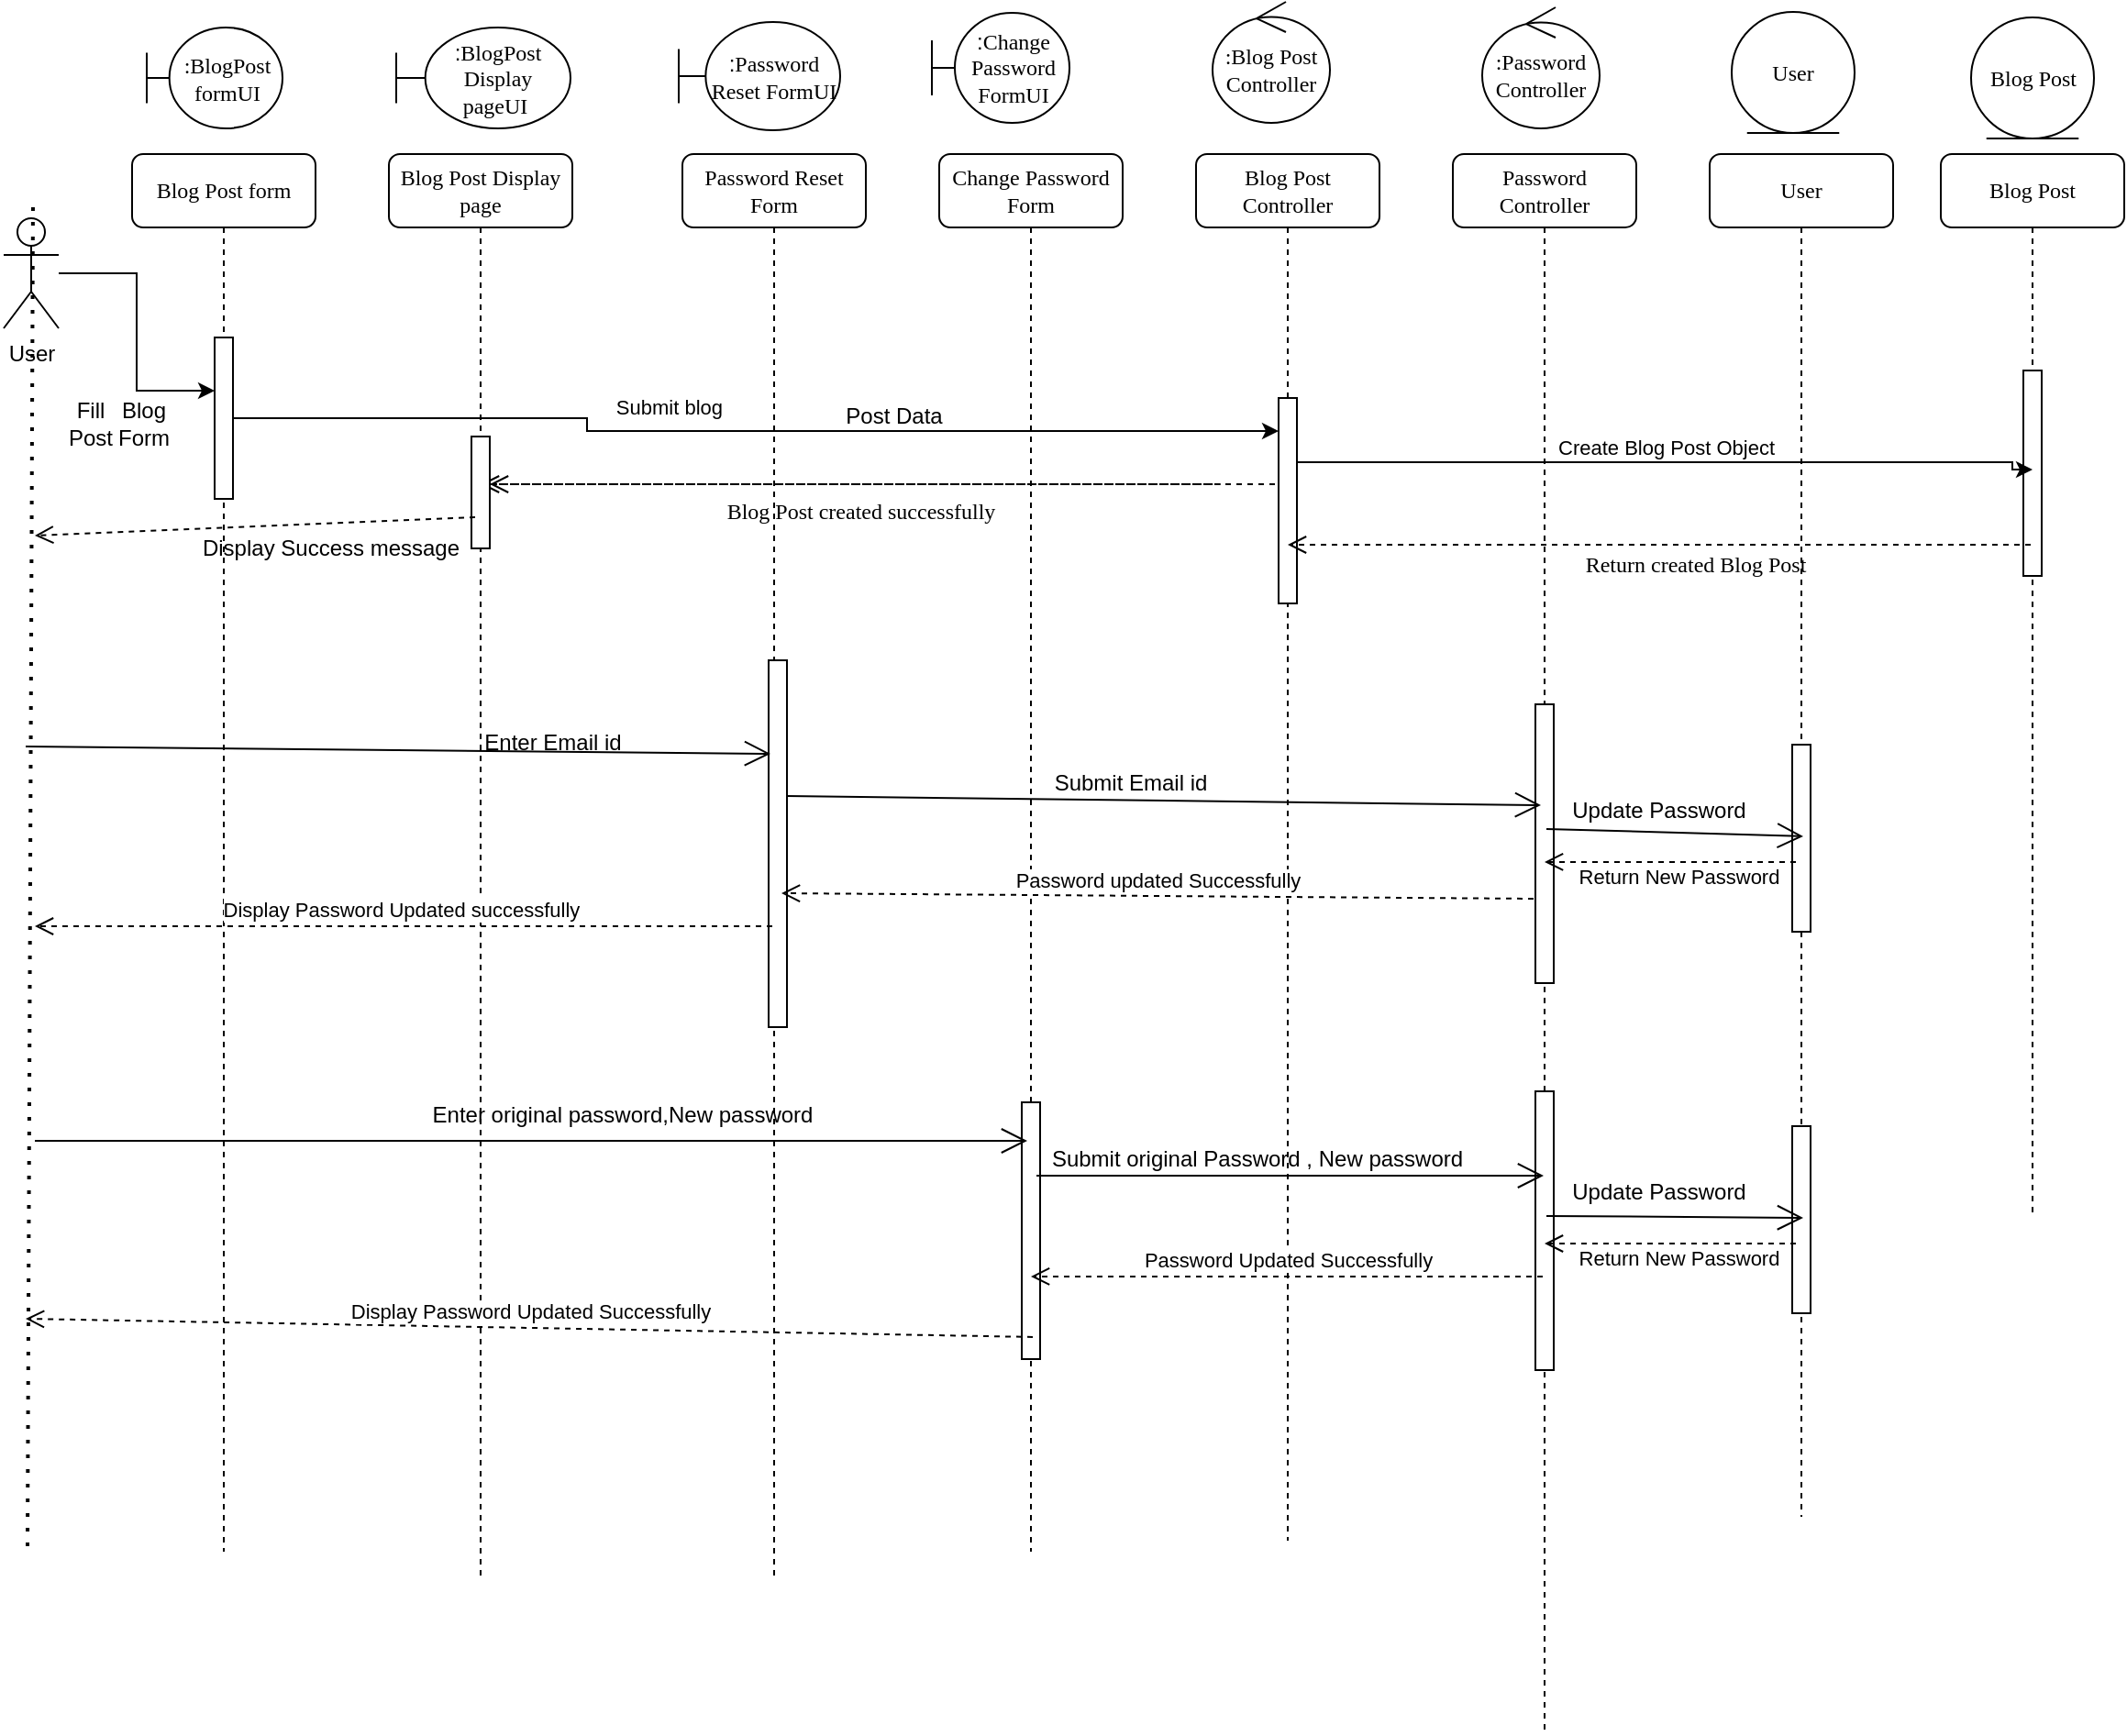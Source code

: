 <mxfile version="24.7.16">
  <diagram name="Page-1" id="13e1069c-82ec-6db2-03f1-153e76fe0fe0">
    <mxGraphModel grid="0" page="1" gridSize="10" guides="1" tooltips="1" connect="1" arrows="1" fold="1" pageScale="1" pageWidth="1100" pageHeight="850" background="none" math="0" shadow="0">
      <root>
        <mxCell id="0" />
        <mxCell id="1" parent="0" />
        <mxCell id="7baba1c4bc27f4b0-2" value="Blog Post Display page" style="shape=umlLifeline;perimeter=lifelinePerimeter;whiteSpace=wrap;html=1;container=1;collapsible=0;recursiveResize=0;outlineConnect=0;rounded=1;shadow=0;comic=0;labelBackgroundColor=none;strokeWidth=1;fontFamily=Verdana;fontSize=12;align=center;" vertex="1" parent="1">
          <mxGeometry x="240" y="80" width="100" height="775" as="geometry" />
        </mxCell>
        <mxCell id="7baba1c4bc27f4b0-3" value="Password Reset Form" style="shape=umlLifeline;perimeter=lifelinePerimeter;whiteSpace=wrap;html=1;container=1;collapsible=0;recursiveResize=0;outlineConnect=0;rounded=1;shadow=0;comic=0;labelBackgroundColor=none;strokeWidth=1;fontFamily=Verdana;fontSize=12;align=center;" vertex="1" parent="1">
          <mxGeometry x="400" y="80" width="100" height="777" as="geometry" />
        </mxCell>
        <mxCell id="7baba1c4bc27f4b0-13" value="" style="html=1;points=[];perimeter=orthogonalPerimeter;rounded=0;shadow=0;comic=0;labelBackgroundColor=none;strokeWidth=1;fontFamily=Verdana;fontSize=12;align=center;" vertex="1" parent="7baba1c4bc27f4b0-3">
          <mxGeometry x="47" y="276" width="10" height="200" as="geometry" />
        </mxCell>
        <mxCell id="7baba1c4bc27f4b0-4" value="Change Password Form" style="shape=umlLifeline;perimeter=lifelinePerimeter;whiteSpace=wrap;html=1;container=1;collapsible=0;recursiveResize=0;outlineConnect=0;rounded=1;shadow=0;comic=0;labelBackgroundColor=none;strokeWidth=1;fontFamily=Verdana;fontSize=12;align=center;" vertex="1" parent="1">
          <mxGeometry x="540" y="80" width="100" height="762" as="geometry" />
        </mxCell>
        <mxCell id="7baba1c4bc27f4b0-5" value="Blog Post&lt;div&gt;Controller&lt;br&gt;&lt;/div&gt;" style="shape=umlLifeline;perimeter=lifelinePerimeter;whiteSpace=wrap;html=1;container=1;collapsible=0;recursiveResize=0;outlineConnect=0;rounded=1;shadow=0;comic=0;labelBackgroundColor=none;strokeWidth=1;fontFamily=Verdana;fontSize=12;align=center;" vertex="1" parent="1">
          <mxGeometry x="680" y="80" width="100" height="756" as="geometry" />
        </mxCell>
        <mxCell id="7baba1c4bc27f4b0-6" value="Password Controller" style="shape=umlLifeline;perimeter=lifelinePerimeter;whiteSpace=wrap;html=1;container=1;collapsible=0;recursiveResize=0;outlineConnect=0;rounded=1;shadow=0;comic=0;labelBackgroundColor=none;strokeWidth=1;fontFamily=Verdana;fontSize=12;align=center;" vertex="1" parent="1">
          <mxGeometry x="820" y="80" width="100" height="861" as="geometry" />
        </mxCell>
        <mxCell id="7baba1c4bc27f4b0-28" value="" style="html=1;points=[];perimeter=orthogonalPerimeter;rounded=0;shadow=0;comic=0;labelBackgroundColor=none;strokeWidth=1;fontFamily=Verdana;fontSize=12;align=center;" vertex="1" parent="7baba1c4bc27f4b0-6">
          <mxGeometry x="45" y="300" width="10" height="152" as="geometry" />
        </mxCell>
        <mxCell id="M-AJhfs6bhue7CbsX_gP-45" value="" style="html=1;points=[];perimeter=orthogonalPerimeter;rounded=0;shadow=0;comic=0;labelBackgroundColor=none;strokeWidth=1;fontFamily=Verdana;fontSize=12;align=center;" vertex="1" parent="7baba1c4bc27f4b0-6">
          <mxGeometry x="45" y="511" width="10" height="152" as="geometry" />
        </mxCell>
        <mxCell id="7baba1c4bc27f4b0-7" value="User" style="shape=umlLifeline;perimeter=lifelinePerimeter;whiteSpace=wrap;html=1;container=1;collapsible=0;recursiveResize=0;outlineConnect=0;rounded=1;shadow=0;comic=0;labelBackgroundColor=none;strokeWidth=1;fontFamily=Verdana;fontSize=12;align=center;" vertex="1" parent="1">
          <mxGeometry x="960" y="80" width="100" height="743" as="geometry" />
        </mxCell>
        <mxCell id="M-AJhfs6bhue7CbsX_gP-37" value="Update Password" style="text;html=1;align=center;verticalAlign=middle;resizable=0;points=[];autosize=1;strokeColor=none;fillColor=none;" vertex="1" parent="7baba1c4bc27f4b0-7">
          <mxGeometry x="-85" y="345" width="113" height="26" as="geometry" />
        </mxCell>
        <mxCell id="7baba1c4bc27f4b0-8" value="Blog Post form" style="shape=umlLifeline;perimeter=lifelinePerimeter;whiteSpace=wrap;html=1;container=1;collapsible=0;recursiveResize=0;outlineConnect=0;rounded=1;shadow=0;comic=0;labelBackgroundColor=none;strokeWidth=1;fontFamily=Verdana;fontSize=12;align=center;" vertex="1" parent="1">
          <mxGeometry x="100" y="80" width="100" height="762" as="geometry" />
        </mxCell>
        <mxCell id="M-AJhfs6bhue7CbsX_gP-2" style="edgeStyle=orthogonalEdgeStyle;rounded=0;orthogonalLoop=1;jettySize=auto;html=1;" edge="1" parent="7baba1c4bc27f4b0-8" source="7baba1c4bc27f4b0-9" target="7baba1c4bc27f4b0-8">
          <mxGeometry relative="1" as="geometry">
            <Array as="points">
              <mxPoint x="53" y="57" />
              <mxPoint x="53" y="57" />
            </Array>
          </mxGeometry>
        </mxCell>
        <mxCell id="7baba1c4bc27f4b0-9" value="" style="html=1;points=[];perimeter=orthogonalPerimeter;rounded=0;shadow=0;comic=0;labelBackgroundColor=none;strokeWidth=1;fontFamily=Verdana;fontSize=12;align=center;" vertex="1" parent="7baba1c4bc27f4b0-8">
          <mxGeometry x="45" y="100" width="10" height="88" as="geometry" />
        </mxCell>
        <mxCell id="7baba1c4bc27f4b0-19" value="" style="html=1;points=[];perimeter=orthogonalPerimeter;rounded=0;shadow=0;comic=0;labelBackgroundColor=none;strokeWidth=1;fontFamily=Verdana;fontSize=12;align=center;" vertex="1" parent="1">
          <mxGeometry x="725" y="213" width="10" height="112" as="geometry" />
        </mxCell>
        <mxCell id="7baba1c4bc27f4b0-21" value="Blog Post created successfully" style="html=1;verticalAlign=bottom;endArrow=open;dashed=1;endSize=8;labelBackgroundColor=none;fontFamily=Verdana;fontSize=12;edgeStyle=elbowEdgeStyle;elbow=vertical;" edge="1" parent="1" source="7baba1c4bc27f4b0-10" target="7baba1c4bc27f4b0-2">
          <mxGeometry x="0.491" y="24" relative="1" as="geometry">
            <mxPoint x="593" y="260" as="targetPoint" />
            <Array as="points">
              <mxPoint x="698" y="260" />
            </Array>
            <mxPoint x="723" y="260" as="sourcePoint" />
            <mxPoint as="offset" />
          </mxGeometry>
        </mxCell>
        <mxCell id="7baba1c4bc27f4b0-22" value="" style="html=1;points=[];perimeter=orthogonalPerimeter;rounded=0;shadow=0;comic=0;labelBackgroundColor=none;strokeWidth=1;fontFamily=Verdana;fontSize=12;align=center;" vertex="1" parent="1">
          <mxGeometry x="585" y="597" width="10" height="140" as="geometry" />
        </mxCell>
        <mxCell id="7baba1c4bc27f4b0-25" value="" style="html=1;points=[];perimeter=orthogonalPerimeter;rounded=0;shadow=0;comic=0;labelBackgroundColor=none;strokeColor=#000000;strokeWidth=1;fillColor=#FFFFFF;fontFamily=Verdana;fontSize=12;fontColor=#000000;align=center;" vertex="1" parent="1">
          <mxGeometry x="1005" y="402" width="10" height="102" as="geometry" />
        </mxCell>
        <mxCell id="M-AJhfs6bhue7CbsX_gP-3" value="User" style="shape=umlActor;verticalLabelPosition=bottom;verticalAlign=top;html=1;outlineConnect=0;" vertex="1" parent="1">
          <mxGeometry x="30" y="115" width="30" height="60" as="geometry" />
        </mxCell>
        <mxCell id="M-AJhfs6bhue7CbsX_gP-6" value="Fill&lt;div&gt;Post&lt;/div&gt;" style="text;html=1;align=center;verticalAlign=middle;resizable=0;points=[];autosize=1;strokeColor=none;fillColor=none;" vertex="1" parent="1">
          <mxGeometry x="52" y="207" width="50" height="40" as="geometry" />
        </mxCell>
        <mxCell id="M-AJhfs6bhue7CbsX_gP-7" style="edgeStyle=orthogonalEdgeStyle;rounded=0;orthogonalLoop=1;jettySize=auto;html=1;" edge="1" parent="1" source="7baba1c4bc27f4b0-9">
          <mxGeometry relative="1" as="geometry">
            <mxPoint x="725" y="231" as="targetPoint" />
            <Array as="points">
              <mxPoint x="348" y="224" />
              <mxPoint x="348" y="231" />
            </Array>
          </mxGeometry>
        </mxCell>
        <mxCell id="M-AJhfs6bhue7CbsX_gP-11" value="Submit blog&amp;nbsp;" style="edgeLabel;html=1;align=center;verticalAlign=middle;resizable=0;points=[];" connectable="0" vertex="1" parent="M-AJhfs6bhue7CbsX_gP-7">
          <mxGeometry x="-0.049" relative="1" as="geometry">
            <mxPoint x="-29" y="-13" as="offset" />
          </mxGeometry>
        </mxCell>
        <mxCell id="M-AJhfs6bhue7CbsX_gP-12" value="Post Data" style="text;html=1;align=center;verticalAlign=middle;resizable=0;points=[];autosize=1;strokeColor=none;fillColor=none;" vertex="1" parent="1">
          <mxGeometry x="479" y="210" width="71" height="26" as="geometry" />
        </mxCell>
        <mxCell id="M-AJhfs6bhue7CbsX_gP-15" value="Blog Post" style="shape=umlLifeline;perimeter=lifelinePerimeter;whiteSpace=wrap;html=1;container=1;collapsible=0;recursiveResize=0;outlineConnect=0;rounded=1;shadow=0;comic=0;labelBackgroundColor=none;strokeWidth=1;fontFamily=Verdana;fontSize=12;align=center;" vertex="1" parent="1">
          <mxGeometry x="1086" y="80" width="100" height="580" as="geometry" />
        </mxCell>
        <mxCell id="M-AJhfs6bhue7CbsX_gP-16" value="" style="html=1;points=[];perimeter=orthogonalPerimeter;rounded=0;shadow=0;comic=0;labelBackgroundColor=none;strokeWidth=1;fontFamily=Verdana;fontSize=12;align=center;" vertex="1" parent="M-AJhfs6bhue7CbsX_gP-15">
          <mxGeometry x="45" y="118" width="10" height="112" as="geometry" />
        </mxCell>
        <mxCell id="M-AJhfs6bhue7CbsX_gP-18" style="edgeStyle=orthogonalEdgeStyle;rounded=0;orthogonalLoop=1;jettySize=auto;html=1;" edge="1" parent="1" source="7baba1c4bc27f4b0-19">
          <mxGeometry relative="1" as="geometry">
            <mxPoint x="1136" y="252" as="targetPoint" />
            <Array as="points">
              <mxPoint x="1125" y="248" />
              <mxPoint x="1125" y="252" />
            </Array>
          </mxGeometry>
        </mxCell>
        <mxCell id="M-AJhfs6bhue7CbsX_gP-20" value="Create Blog Post Object" style="edgeLabel;html=1;align=center;verticalAlign=middle;resizable=0;points=[];" connectable="0" vertex="1" parent="M-AJhfs6bhue7CbsX_gP-18">
          <mxGeometry x="-0.007" y="8" relative="1" as="geometry">
            <mxPoint as="offset" />
          </mxGeometry>
        </mxCell>
        <mxCell id="M-AJhfs6bhue7CbsX_gP-19" value="Return created Blog Post" style="html=1;verticalAlign=bottom;endArrow=open;dashed=1;endSize=8;labelBackgroundColor=none;fontFamily=Verdana;fontSize=12;edgeStyle=elbowEdgeStyle;elbow=vertical;" edge="1" parent="1" target="7baba1c4bc27f4b0-5">
          <mxGeometry x="-0.097" y="20" relative="1" as="geometry">
            <mxPoint x="741" y="293" as="targetPoint" />
            <Array as="points" />
            <mxPoint x="1135" y="293" as="sourcePoint" />
            <mxPoint as="offset" />
          </mxGeometry>
        </mxCell>
        <mxCell id="M-AJhfs6bhue7CbsX_gP-21" value="" style="html=1;verticalAlign=bottom;endArrow=open;dashed=1;endSize=8;labelBackgroundColor=none;fontFamily=Verdana;fontSize=12;edgeStyle=elbowEdgeStyle;elbow=vertical;" edge="1" parent="1" target="7baba1c4bc27f4b0-10">
          <mxGeometry relative="1" as="geometry">
            <mxPoint x="290" y="260" as="targetPoint" />
            <Array as="points">
              <mxPoint x="668" y="260" />
            </Array>
            <mxPoint x="723" y="260" as="sourcePoint" />
          </mxGeometry>
        </mxCell>
        <mxCell id="7baba1c4bc27f4b0-10" value="" style="html=1;points=[];perimeter=orthogonalPerimeter;rounded=0;shadow=0;comic=0;labelBackgroundColor=none;strokeWidth=1;fontFamily=Verdana;fontSize=12;align=center;" vertex="1" parent="1">
          <mxGeometry x="285" y="234" width="10" height="61" as="geometry" />
        </mxCell>
        <mxCell id="M-AJhfs6bhue7CbsX_gP-22" value="" style="edgeStyle=orthogonalEdgeStyle;rounded=0;orthogonalLoop=1;jettySize=auto;html=1;entryX=0;entryY=0.33;entryDx=0;entryDy=0;entryPerimeter=0;" edge="1" parent="1" source="M-AJhfs6bhue7CbsX_gP-3" target="7baba1c4bc27f4b0-9">
          <mxGeometry relative="1" as="geometry">
            <mxPoint x="60" y="170" as="sourcePoint" />
            <mxPoint x="150" y="226" as="targetPoint" />
            <Array as="points" />
          </mxGeometry>
        </mxCell>
        <mxCell id="M-AJhfs6bhue7CbsX_gP-5" value="Blog&lt;div&gt;Form&lt;/div&gt;" style="text;html=1;align=center;verticalAlign=middle;resizable=0;points=[];autosize=1;strokeColor=none;fillColor=none;" vertex="1" parent="1">
          <mxGeometry x="81" y="207" width="50" height="40" as="geometry" />
        </mxCell>
        <mxCell id="M-AJhfs6bhue7CbsX_gP-24" value="" style="html=1;verticalAlign=bottom;endArrow=open;dashed=1;endSize=8;curved=0;rounded=0;exitX=0.2;exitY=0.721;exitDx=0;exitDy=0;exitPerimeter=0;" edge="1" parent="1" source="7baba1c4bc27f4b0-10">
          <mxGeometry x="1" y="-241" relative="1" as="geometry">
            <mxPoint x="533" y="338" as="sourcePoint" />
            <mxPoint x="47" y="288" as="targetPoint" />
            <mxPoint x="-239" y="212" as="offset" />
          </mxGeometry>
        </mxCell>
        <mxCell id="M-AJhfs6bhue7CbsX_gP-27" value="Display Success message" style="text;html=1;align=center;verticalAlign=middle;resizable=0;points=[];autosize=1;strokeColor=none;fillColor=none;" vertex="1" parent="1">
          <mxGeometry x="129" y="282" width="158" height="26" as="geometry" />
        </mxCell>
        <mxCell id="M-AJhfs6bhue7CbsX_gP-28" value="" style="endArrow=open;endFill=1;endSize=12;html=1;rounded=0;entryX=0.1;entryY=0.255;entryDx=0;entryDy=0;entryPerimeter=0;" edge="1" parent="1" target="7baba1c4bc27f4b0-13">
          <mxGeometry width="160" relative="1" as="geometry">
            <mxPoint x="42" y="403" as="sourcePoint" />
            <mxPoint x="573" y="338" as="targetPoint" />
          </mxGeometry>
        </mxCell>
        <mxCell id="M-AJhfs6bhue7CbsX_gP-29" value="Enter Email id" style="text;html=1;align=center;verticalAlign=middle;resizable=0;points=[];autosize=1;strokeColor=none;fillColor=none;" vertex="1" parent="1">
          <mxGeometry x="282" y="388" width="93" height="26" as="geometry" />
        </mxCell>
        <mxCell id="M-AJhfs6bhue7CbsX_gP-30" value="Display Password Updated successfully&amp;nbsp;" style="html=1;verticalAlign=bottom;endArrow=open;dashed=1;endSize=8;curved=0;rounded=0;exitX=0.2;exitY=0.725;exitDx=0;exitDy=0;exitPerimeter=0;" edge="1" parent="1" source="7baba1c4bc27f4b0-13">
          <mxGeometry relative="1" as="geometry">
            <mxPoint x="533" y="324" as="sourcePoint" />
            <mxPoint x="47" y="501" as="targetPoint" />
          </mxGeometry>
        </mxCell>
        <mxCell id="M-AJhfs6bhue7CbsX_gP-32" value="" style="endArrow=open;endFill=1;endSize=12;html=1;rounded=0;entryX=0.3;entryY=0.362;entryDx=0;entryDy=0;entryPerimeter=0;exitX=1;exitY=0.37;exitDx=0;exitDy=0;exitPerimeter=0;" edge="1" parent="1" source="7baba1c4bc27f4b0-13" target="7baba1c4bc27f4b0-28">
          <mxGeometry width="160" relative="1" as="geometry">
            <mxPoint x="413" y="524" as="sourcePoint" />
            <mxPoint x="573" y="524" as="targetPoint" />
          </mxGeometry>
        </mxCell>
        <mxCell id="M-AJhfs6bhue7CbsX_gP-33" value="Submit Email id" style="text;html=1;align=center;verticalAlign=middle;resizable=0;points=[];autosize=1;strokeColor=none;fillColor=none;" vertex="1" parent="1">
          <mxGeometry x="593" y="410" width="101" height="26" as="geometry" />
        </mxCell>
        <mxCell id="M-AJhfs6bhue7CbsX_gP-34" value="Password updated Successfully" style="html=1;verticalAlign=bottom;endArrow=open;dashed=1;endSize=8;curved=0;rounded=0;entryX=0.7;entryY=0.635;entryDx=0;entryDy=0;entryPerimeter=0;" edge="1" parent="1" target="7baba1c4bc27f4b0-13">
          <mxGeometry relative="1" as="geometry">
            <mxPoint x="864" y="486" as="sourcePoint" />
            <mxPoint x="453" y="524" as="targetPoint" />
          </mxGeometry>
        </mxCell>
        <mxCell id="M-AJhfs6bhue7CbsX_gP-36" value="" style="endArrow=open;endFill=1;endSize=12;html=1;rounded=0;entryX=0.6;entryY=0.49;entryDx=0;entryDy=0;entryPerimeter=0;exitX=0.6;exitY=0.447;exitDx=0;exitDy=0;exitPerimeter=0;" edge="1" parent="1" source="7baba1c4bc27f4b0-28" target="7baba1c4bc27f4b0-25">
          <mxGeometry width="160" relative="1" as="geometry">
            <mxPoint x="413" y="524" as="sourcePoint" />
            <mxPoint x="573" y="524" as="targetPoint" />
          </mxGeometry>
        </mxCell>
        <mxCell id="M-AJhfs6bhue7CbsX_gP-38" value="Return New Password" style="html=1;verticalAlign=bottom;endArrow=open;dashed=1;endSize=8;curved=0;rounded=0;exitX=0.2;exitY=0.627;exitDx=0;exitDy=0;exitPerimeter=0;" edge="1" parent="1" source="7baba1c4bc27f4b0-25" target="7baba1c4bc27f4b0-6">
          <mxGeometry x="-0.069" y="17" relative="1" as="geometry">
            <mxPoint x="533" y="524" as="sourcePoint" />
            <mxPoint x="453" y="524" as="targetPoint" />
            <mxPoint as="offset" />
          </mxGeometry>
        </mxCell>
        <mxCell id="M-AJhfs6bhue7CbsX_gP-39" value="" style="endArrow=open;endFill=1;endSize=12;html=1;rounded=0;entryX=0.3;entryY=0.15;entryDx=0;entryDy=0;entryPerimeter=0;" edge="1" parent="1" target="7baba1c4bc27f4b0-22">
          <mxGeometry width="160" relative="1" as="geometry">
            <mxPoint x="47" y="618" as="sourcePoint" />
            <mxPoint x="573" y="524" as="targetPoint" />
          </mxGeometry>
        </mxCell>
        <mxCell id="M-AJhfs6bhue7CbsX_gP-40" value="Enter original password,New password" style="text;html=1;align=center;verticalAlign=middle;resizable=0;points=[];autosize=1;strokeColor=none;fillColor=none;" vertex="1" parent="1">
          <mxGeometry x="254" y="591" width="225" height="26" as="geometry" />
        </mxCell>
        <mxCell id="M-AJhfs6bhue7CbsX_gP-42" value="" style="endArrow=open;endFill=1;endSize=12;html=1;rounded=0;" edge="1" parent="1" target="7baba1c4bc27f4b0-6">
          <mxGeometry width="160" relative="1" as="geometry">
            <mxPoint x="593" y="637" as="sourcePoint" />
            <mxPoint x="573" y="634" as="targetPoint" />
          </mxGeometry>
        </mxCell>
        <mxCell id="M-AJhfs6bhue7CbsX_gP-43" value="Submit original Password , New password" style="text;html=1;align=center;verticalAlign=middle;resizable=0;points=[];autosize=1;strokeColor=none;fillColor=none;" vertex="1" parent="1">
          <mxGeometry x="592" y="615" width="242" height="26" as="geometry" />
        </mxCell>
        <mxCell id="M-AJhfs6bhue7CbsX_gP-44" value="Password Updated Successfully" style="html=1;verticalAlign=bottom;endArrow=open;dashed=1;endSize=8;curved=0;rounded=0;exitX=0.4;exitY=0.684;exitDx=0;exitDy=0;exitPerimeter=0;" edge="1" parent="1" target="7baba1c4bc27f4b0-4">
          <mxGeometry relative="1" as="geometry">
            <mxPoint x="869" y="691.968" as="sourcePoint" />
            <mxPoint x="453" y="634" as="targetPoint" />
          </mxGeometry>
        </mxCell>
        <mxCell id="M-AJhfs6bhue7CbsX_gP-46" value="Update Password" style="text;html=1;align=center;verticalAlign=middle;resizable=0;points=[];autosize=1;strokeColor=none;fillColor=none;" vertex="1" parent="1">
          <mxGeometry x="875" y="633" width="113" height="26" as="geometry" />
        </mxCell>
        <mxCell id="M-AJhfs6bhue7CbsX_gP-47" value="" style="html=1;points=[];perimeter=orthogonalPerimeter;rounded=0;shadow=0;comic=0;labelBackgroundColor=none;strokeColor=#000000;strokeWidth=1;fillColor=#FFFFFF;fontFamily=Verdana;fontSize=12;fontColor=#000000;align=center;" vertex="1" parent="1">
          <mxGeometry x="1005" y="610" width="10" height="102" as="geometry" />
        </mxCell>
        <mxCell id="M-AJhfs6bhue7CbsX_gP-48" value="" style="endArrow=open;endFill=1;endSize=12;html=1;rounded=0;entryX=0.6;entryY=0.49;entryDx=0;entryDy=0;entryPerimeter=0;exitX=0.6;exitY=0.447;exitDx=0;exitDy=0;exitPerimeter=0;" edge="1" parent="1" source="M-AJhfs6bhue7CbsX_gP-45" target="M-AJhfs6bhue7CbsX_gP-47">
          <mxGeometry width="160" relative="1" as="geometry">
            <mxPoint x="413" y="732" as="sourcePoint" />
            <mxPoint x="573" y="732" as="targetPoint" />
          </mxGeometry>
        </mxCell>
        <mxCell id="M-AJhfs6bhue7CbsX_gP-49" value="Return New Password" style="html=1;verticalAlign=bottom;endArrow=open;dashed=1;endSize=8;curved=0;rounded=0;exitX=0.2;exitY=0.627;exitDx=0;exitDy=0;exitPerimeter=0;" edge="1" parent="1" source="M-AJhfs6bhue7CbsX_gP-47">
          <mxGeometry x="-0.069" y="17" relative="1" as="geometry">
            <mxPoint x="533" y="732" as="sourcePoint" />
            <mxPoint x="870" y="674" as="targetPoint" />
            <mxPoint as="offset" />
          </mxGeometry>
        </mxCell>
        <mxCell id="M-AJhfs6bhue7CbsX_gP-50" value="Display Password Updated Successfully" style="html=1;verticalAlign=bottom;endArrow=open;dashed=1;endSize=8;curved=0;rounded=0;exitX=0.6;exitY=0.914;exitDx=0;exitDy=0;exitPerimeter=0;" edge="1" parent="1" source="7baba1c4bc27f4b0-22">
          <mxGeometry x="-0.0" relative="1" as="geometry">
            <mxPoint x="533" y="634" as="sourcePoint" />
            <mxPoint x="42" y="715" as="targetPoint" />
            <mxPoint as="offset" />
          </mxGeometry>
        </mxCell>
        <mxCell id="M-AJhfs6bhue7CbsX_gP-53" value="&lt;span style=&quot;font-family: Verdana;&quot;&gt;:BlogPost formUI&lt;/span&gt;" style="shape=umlBoundary;whiteSpace=wrap;html=1;" vertex="1" parent="1">
          <mxGeometry x="108" y="11" width="74" height="55" as="geometry" />
        </mxCell>
        <mxCell id="M-AJhfs6bhue7CbsX_gP-54" value=":&lt;span style=&quot;font-family: Verdana;&quot;&gt;BlogPost&lt;/span&gt;&lt;div&gt;&lt;span style=&quot;font-family: Verdana;&quot;&gt;Display pageUI&amp;nbsp;&lt;/span&gt;&lt;/div&gt;" style="shape=umlBoundary;whiteSpace=wrap;html=1;" vertex="1" parent="1">
          <mxGeometry x="244" y="11" width="95" height="55" as="geometry" />
        </mxCell>
        <mxCell id="M-AJhfs6bhue7CbsX_gP-55" value=":&lt;span style=&quot;font-family: Verdana;&quot;&gt;Change Password FormUI&lt;/span&gt;" style="shape=umlBoundary;whiteSpace=wrap;html=1;" vertex="1" parent="1">
          <mxGeometry x="536" y="3" width="75" height="60" as="geometry" />
        </mxCell>
        <mxCell id="M-AJhfs6bhue7CbsX_gP-56" value=":&lt;span style=&quot;font-family: Verdana;&quot;&gt;Password&lt;/span&gt;&lt;div&gt;&lt;span style=&quot;font-family: Verdana;&quot;&gt;Reset FormUI&lt;/span&gt;&lt;/div&gt;" style="shape=umlBoundary;whiteSpace=wrap;html=1;" vertex="1" parent="1">
          <mxGeometry x="398" y="8" width="88" height="59" as="geometry" />
        </mxCell>
        <mxCell id="M-AJhfs6bhue7CbsX_gP-57" value="&lt;span style=&quot;font-family: Verdana;&quot;&gt;:Blog Post&lt;/span&gt;&lt;div style=&quot;font-family: Verdana;&quot;&gt;Controller&lt;/div&gt;" style="ellipse;shape=umlControl;whiteSpace=wrap;html=1;" vertex="1" parent="1">
          <mxGeometry x="689" y="-3" width="64" height="66" as="geometry" />
        </mxCell>
        <mxCell id="M-AJhfs6bhue7CbsX_gP-58" value="&lt;span style=&quot;font-family: Verdana;&quot;&gt;:Password Controller&lt;/span&gt;" style="ellipse;shape=umlControl;whiteSpace=wrap;html=1;" vertex="1" parent="1">
          <mxGeometry x="836" width="64" height="66" as="geometry" />
        </mxCell>
        <mxCell id="M-AJhfs6bhue7CbsX_gP-60" value="&lt;span style=&quot;font-family: Verdana;&quot;&gt;User&lt;/span&gt;" style="ellipse;shape=umlEntity;whiteSpace=wrap;html=1;" vertex="1" parent="1">
          <mxGeometry x="972" y="2.5" width="67" height="66" as="geometry" />
        </mxCell>
        <mxCell id="M-AJhfs6bhue7CbsX_gP-61" value="&lt;span style=&quot;font-family: Verdana;&quot;&gt;Blog Post&lt;/span&gt;" style="ellipse;shape=umlEntity;whiteSpace=wrap;html=1;" vertex="1" parent="1">
          <mxGeometry x="1102.5" y="5.5" width="67" height="66" as="geometry" />
        </mxCell>
        <mxCell id="M-AJhfs6bhue7CbsX_gP-64" value="" style="endArrow=none;dashed=1;html=1;dashPattern=1 3;strokeWidth=2;rounded=0;" edge="1" parent="1">
          <mxGeometry width="50" height="50" relative="1" as="geometry">
            <mxPoint x="43" y="839" as="sourcePoint" />
            <mxPoint x="46" y="103" as="targetPoint" />
          </mxGeometry>
        </mxCell>
      </root>
    </mxGraphModel>
  </diagram>
</mxfile>
